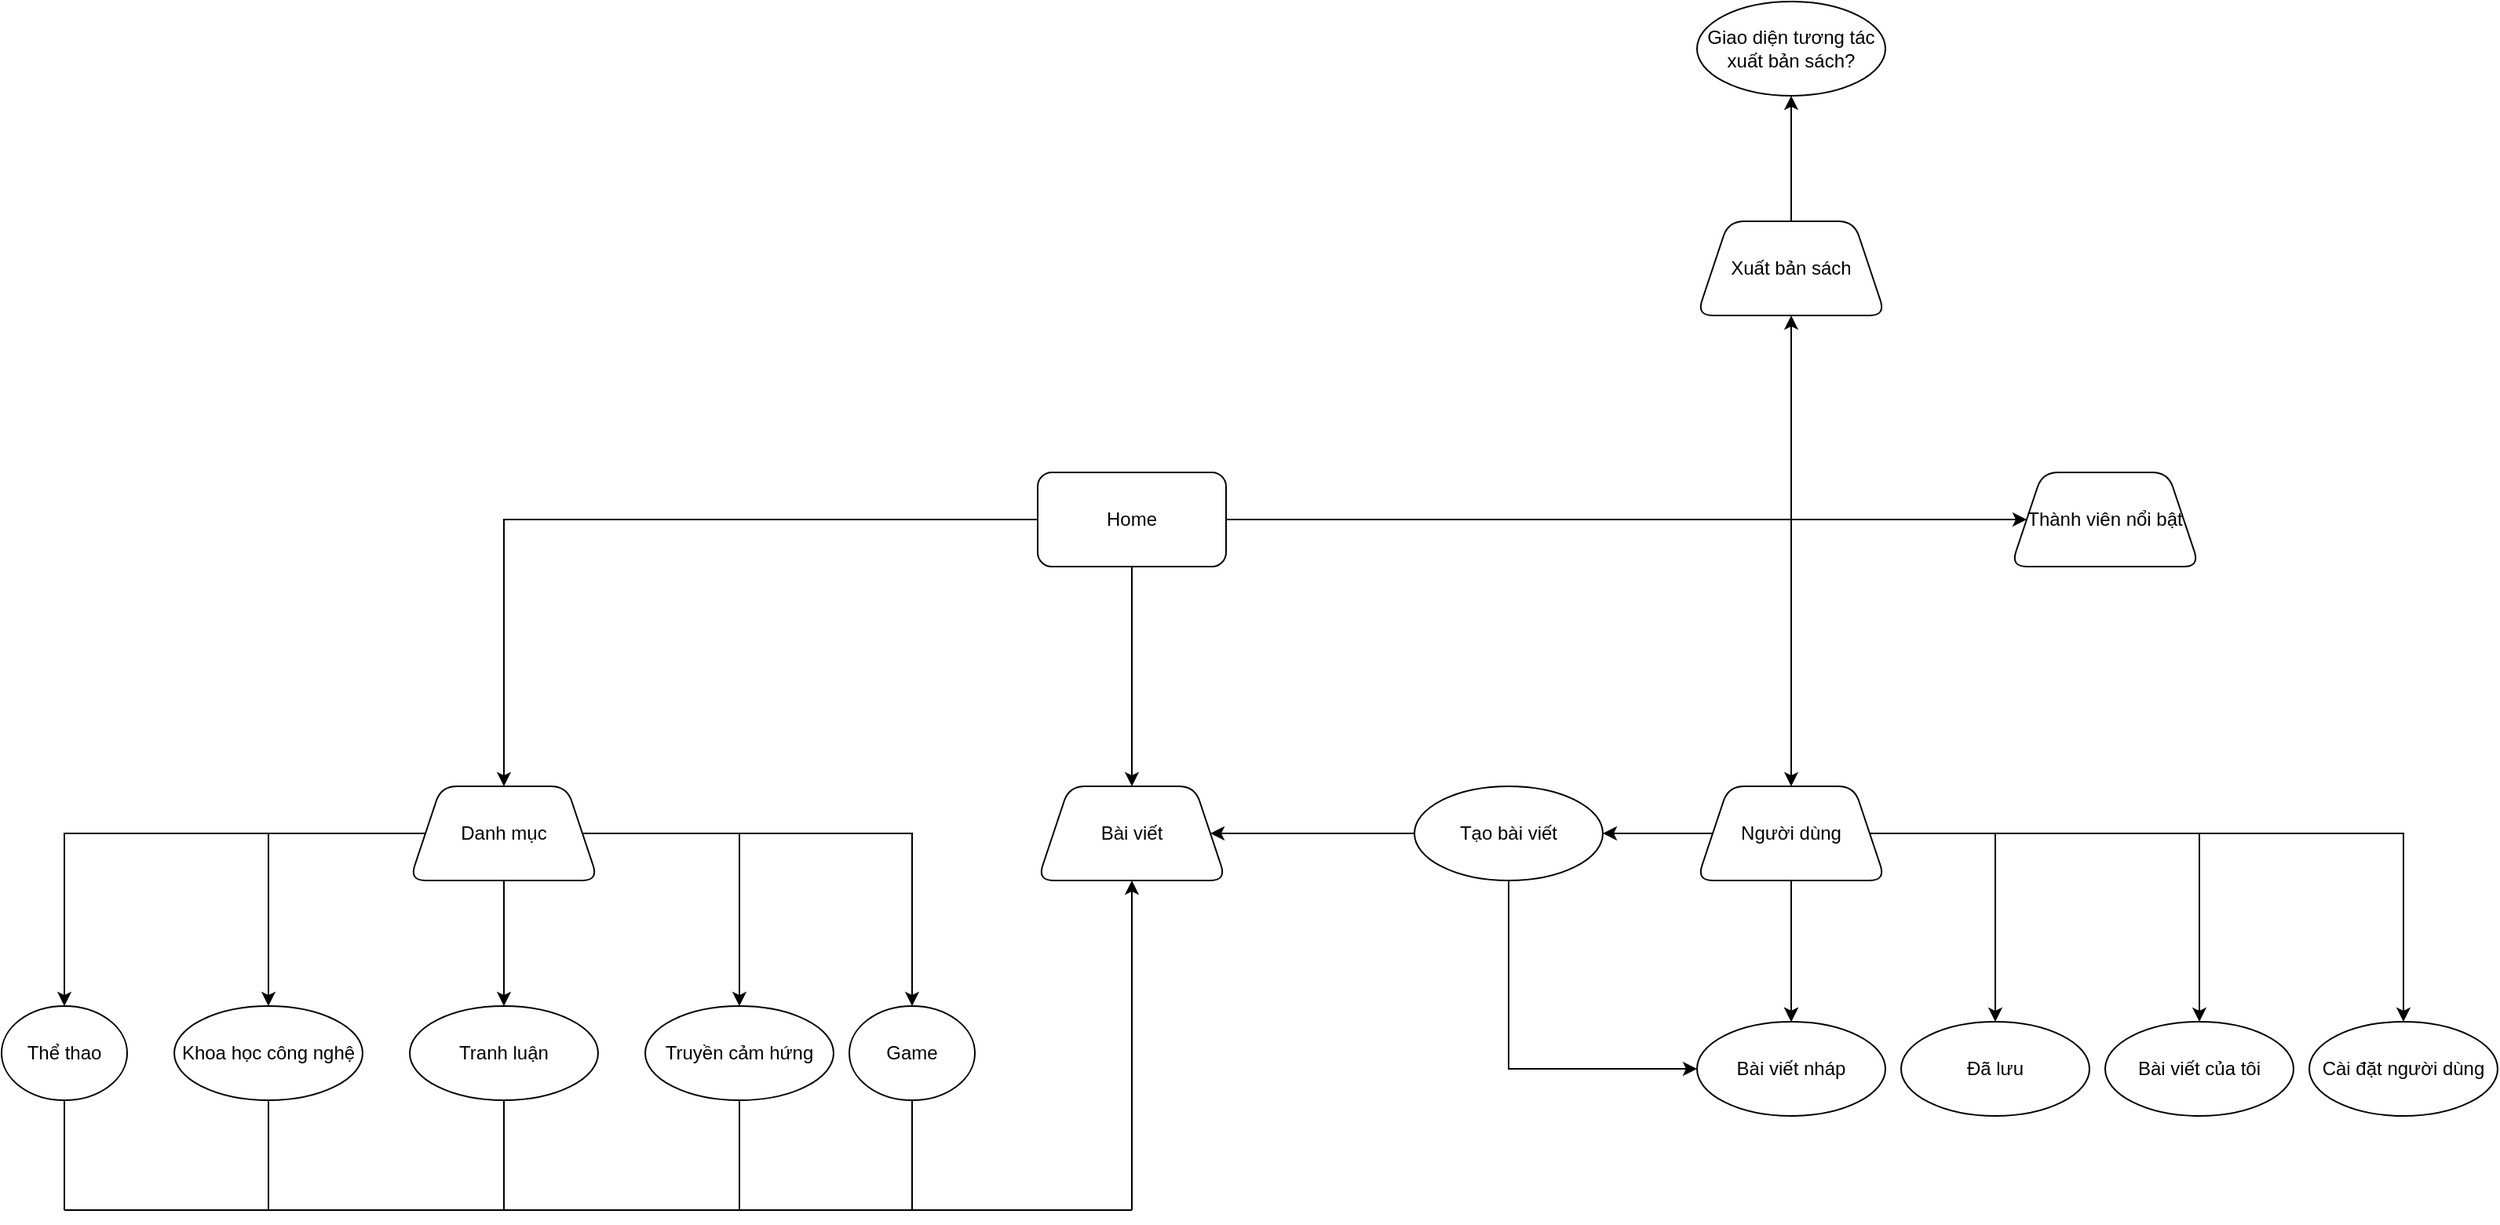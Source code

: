 <mxfile version="20.3.0" type="github">
  <diagram id="JnsLUQ7ZktXSqWJvgSKb" name="Page-1">
    <mxGraphModel dx="1409" dy="1763" grid="1" gridSize="10" guides="1" tooltips="1" connect="1" arrows="1" fold="1" page="1" pageScale="1" pageWidth="850" pageHeight="1100" background="none" math="0" shadow="0">
      <root>
        <mxCell id="0" />
        <mxCell id="1" parent="0" />
        <mxCell id="WjUBRMUbD-7mM8TeqNFB-3" value="" style="edgeStyle=orthogonalEdgeStyle;rounded=0;orthogonalLoop=1;jettySize=auto;html=1;" edge="1" parent="1" source="WjUBRMUbD-7mM8TeqNFB-1" target="WjUBRMUbD-7mM8TeqNFB-2">
          <mxGeometry relative="1" as="geometry" />
        </mxCell>
        <mxCell id="WjUBRMUbD-7mM8TeqNFB-8" value="" style="edgeStyle=orthogonalEdgeStyle;rounded=0;orthogonalLoop=1;jettySize=auto;html=1;" edge="1" parent="1" source="WjUBRMUbD-7mM8TeqNFB-1" target="WjUBRMUbD-7mM8TeqNFB-7">
          <mxGeometry relative="1" as="geometry" />
        </mxCell>
        <mxCell id="WjUBRMUbD-7mM8TeqNFB-10" value="" style="edgeStyle=orthogonalEdgeStyle;rounded=0;orthogonalLoop=1;jettySize=auto;html=1;" edge="1" parent="1" source="WjUBRMUbD-7mM8TeqNFB-1" target="WjUBRMUbD-7mM8TeqNFB-9">
          <mxGeometry relative="1" as="geometry" />
        </mxCell>
        <mxCell id="WjUBRMUbD-7mM8TeqNFB-55" value="" style="edgeStyle=orthogonalEdgeStyle;rounded=0;orthogonalLoop=1;jettySize=auto;html=1;fontSize=17;" edge="1" parent="1" source="WjUBRMUbD-7mM8TeqNFB-1" target="WjUBRMUbD-7mM8TeqNFB-54">
          <mxGeometry relative="1" as="geometry" />
        </mxCell>
        <mxCell id="WjUBRMUbD-7mM8TeqNFB-59" value="" style="edgeStyle=orthogonalEdgeStyle;rounded=0;orthogonalLoop=1;jettySize=auto;html=1;fontSize=17;" edge="1" parent="1" source="WjUBRMUbD-7mM8TeqNFB-1" target="WjUBRMUbD-7mM8TeqNFB-58">
          <mxGeometry relative="1" as="geometry" />
        </mxCell>
        <mxCell id="WjUBRMUbD-7mM8TeqNFB-1" value="Home" style="rounded=1;whiteSpace=wrap;html=1;" vertex="1" parent="1">
          <mxGeometry x="320" y="-30" width="120" height="60" as="geometry" />
        </mxCell>
        <mxCell id="WjUBRMUbD-7mM8TeqNFB-12" value="" style="edgeStyle=orthogonalEdgeStyle;rounded=0;orthogonalLoop=1;jettySize=auto;html=1;" edge="1" parent="1" source="WjUBRMUbD-7mM8TeqNFB-2" target="WjUBRMUbD-7mM8TeqNFB-11">
          <mxGeometry relative="1" as="geometry" />
        </mxCell>
        <mxCell id="WjUBRMUbD-7mM8TeqNFB-17" value="" style="edgeStyle=orthogonalEdgeStyle;rounded=0;orthogonalLoop=1;jettySize=auto;html=1;" edge="1" parent="1" source="WjUBRMUbD-7mM8TeqNFB-2" target="WjUBRMUbD-7mM8TeqNFB-16">
          <mxGeometry relative="1" as="geometry" />
        </mxCell>
        <mxCell id="WjUBRMUbD-7mM8TeqNFB-19" value="" style="edgeStyle=orthogonalEdgeStyle;rounded=0;orthogonalLoop=1;jettySize=auto;html=1;" edge="1" parent="1" source="WjUBRMUbD-7mM8TeqNFB-2" target="WjUBRMUbD-7mM8TeqNFB-18">
          <mxGeometry relative="1" as="geometry" />
        </mxCell>
        <mxCell id="WjUBRMUbD-7mM8TeqNFB-2" value="Danh mục" style="shape=trapezoid;perimeter=trapezoidPerimeter;whiteSpace=wrap;html=1;fixedSize=1;rounded=1;" vertex="1" parent="1">
          <mxGeometry x="-80" y="170" width="120" height="60" as="geometry" />
        </mxCell>
        <mxCell id="WjUBRMUbD-7mM8TeqNFB-42" value="" style="edgeStyle=orthogonalEdgeStyle;rounded=0;orthogonalLoop=1;jettySize=auto;html=1;fontSize=17;" edge="1" parent="1" source="WjUBRMUbD-7mM8TeqNFB-7" target="WjUBRMUbD-7mM8TeqNFB-41">
          <mxGeometry relative="1" as="geometry" />
        </mxCell>
        <mxCell id="WjUBRMUbD-7mM8TeqNFB-44" value="" style="edgeStyle=orthogonalEdgeStyle;rounded=0;orthogonalLoop=1;jettySize=auto;html=1;fontSize=17;" edge="1" parent="1" source="WjUBRMUbD-7mM8TeqNFB-7" target="WjUBRMUbD-7mM8TeqNFB-43">
          <mxGeometry relative="1" as="geometry" />
        </mxCell>
        <mxCell id="WjUBRMUbD-7mM8TeqNFB-46" value="" style="edgeStyle=orthogonalEdgeStyle;rounded=0;orthogonalLoop=1;jettySize=auto;html=1;fontSize=17;" edge="1" parent="1" source="WjUBRMUbD-7mM8TeqNFB-7" target="WjUBRMUbD-7mM8TeqNFB-45">
          <mxGeometry relative="1" as="geometry" />
        </mxCell>
        <mxCell id="WjUBRMUbD-7mM8TeqNFB-47" value="" style="edgeStyle=orthogonalEdgeStyle;rounded=0;orthogonalLoop=1;jettySize=auto;html=1;fontSize=17;" edge="1" parent="1" source="WjUBRMUbD-7mM8TeqNFB-7" target="WjUBRMUbD-7mM8TeqNFB-43">
          <mxGeometry relative="1" as="geometry" />
        </mxCell>
        <mxCell id="WjUBRMUbD-7mM8TeqNFB-49" value="" style="edgeStyle=orthogonalEdgeStyle;rounded=0;orthogonalLoop=1;jettySize=auto;html=1;fontSize=17;" edge="1" parent="1" source="WjUBRMUbD-7mM8TeqNFB-7" target="WjUBRMUbD-7mM8TeqNFB-48">
          <mxGeometry relative="1" as="geometry" />
        </mxCell>
        <mxCell id="WjUBRMUbD-7mM8TeqNFB-53" value="" style="edgeStyle=orthogonalEdgeStyle;rounded=0;orthogonalLoop=1;jettySize=auto;html=1;fontSize=17;" edge="1" parent="1" source="WjUBRMUbD-7mM8TeqNFB-7" target="WjUBRMUbD-7mM8TeqNFB-52">
          <mxGeometry relative="1" as="geometry" />
        </mxCell>
        <mxCell id="WjUBRMUbD-7mM8TeqNFB-7" value="Người dùng" style="shape=trapezoid;perimeter=trapezoidPerimeter;whiteSpace=wrap;html=1;fixedSize=1;rounded=1;" vertex="1" parent="1">
          <mxGeometry x="740" y="170" width="120" height="60" as="geometry" />
        </mxCell>
        <mxCell id="WjUBRMUbD-7mM8TeqNFB-9" value="Bài viết" style="shape=trapezoid;perimeter=trapezoidPerimeter;whiteSpace=wrap;html=1;fixedSize=1;rounded=1;" vertex="1" parent="1">
          <mxGeometry x="320" y="170" width="120" height="60" as="geometry" />
        </mxCell>
        <mxCell id="WjUBRMUbD-7mM8TeqNFB-11" value="Tranh luận" style="ellipse;whiteSpace=wrap;html=1;rounded=1;" vertex="1" parent="1">
          <mxGeometry x="-80" y="310" width="120" height="60" as="geometry" />
        </mxCell>
        <mxCell id="WjUBRMUbD-7mM8TeqNFB-16" value="Truyền cảm hứng" style="ellipse;whiteSpace=wrap;html=1;rounded=1;" vertex="1" parent="1">
          <mxGeometry x="70" y="310" width="120" height="60" as="geometry" />
        </mxCell>
        <mxCell id="WjUBRMUbD-7mM8TeqNFB-18" value="Khoa học công nghệ" style="ellipse;whiteSpace=wrap;html=1;rounded=1;" vertex="1" parent="1">
          <mxGeometry x="-230" y="310" width="120" height="60" as="geometry" />
        </mxCell>
        <mxCell id="WjUBRMUbD-7mM8TeqNFB-20" value="" style="endArrow=classic;html=1;rounded=0;exitX=0;exitY=0.5;exitDx=0;exitDy=0;entryX=0.5;entryY=0;entryDx=0;entryDy=0;" edge="1" parent="1" source="WjUBRMUbD-7mM8TeqNFB-2" target="WjUBRMUbD-7mM8TeqNFB-21">
          <mxGeometry width="50" height="50" relative="1" as="geometry">
            <mxPoint x="-140" y="370" as="sourcePoint" />
            <mxPoint x="-300" y="310" as="targetPoint" />
            <Array as="points">
              <mxPoint x="-300" y="200" />
            </Array>
          </mxGeometry>
        </mxCell>
        <mxCell id="WjUBRMUbD-7mM8TeqNFB-21" value="Thể thao" style="ellipse;whiteSpace=wrap;html=1;" vertex="1" parent="1">
          <mxGeometry x="-340" y="310" width="80" height="60" as="geometry" />
        </mxCell>
        <mxCell id="WjUBRMUbD-7mM8TeqNFB-22" value="" style="endArrow=classic;html=1;rounded=0;exitX=1;exitY=0.5;exitDx=0;exitDy=0;" edge="1" parent="1" source="WjUBRMUbD-7mM8TeqNFB-2" target="WjUBRMUbD-7mM8TeqNFB-23">
          <mxGeometry width="50" height="50" relative="1" as="geometry">
            <mxPoint x="220" y="400" as="sourcePoint" />
            <mxPoint x="240" y="340" as="targetPoint" />
            <Array as="points">
              <mxPoint x="240" y="200" />
            </Array>
          </mxGeometry>
        </mxCell>
        <mxCell id="WjUBRMUbD-7mM8TeqNFB-23" value="Game" style="ellipse;whiteSpace=wrap;html=1;" vertex="1" parent="1">
          <mxGeometry x="200" y="310" width="80" height="60" as="geometry" />
        </mxCell>
        <mxCell id="WjUBRMUbD-7mM8TeqNFB-30" value="" style="endArrow=none;html=1;rounded=0;entryX=0.5;entryY=1;entryDx=0;entryDy=0;" edge="1" parent="1" target="WjUBRMUbD-7mM8TeqNFB-21">
          <mxGeometry width="50" height="50" relative="1" as="geometry">
            <mxPoint x="-300" y="440" as="sourcePoint" />
            <mxPoint x="-310" y="380" as="targetPoint" />
          </mxGeometry>
        </mxCell>
        <mxCell id="WjUBRMUbD-7mM8TeqNFB-31" value="" style="endArrow=none;html=1;rounded=0;entryX=0.5;entryY=1;entryDx=0;entryDy=0;" edge="1" parent="1" target="WjUBRMUbD-7mM8TeqNFB-16">
          <mxGeometry width="50" height="50" relative="1" as="geometry">
            <mxPoint x="130" y="440" as="sourcePoint" />
            <mxPoint x="129.5" y="390" as="targetPoint" />
          </mxGeometry>
        </mxCell>
        <mxCell id="WjUBRMUbD-7mM8TeqNFB-32" value="" style="endArrow=none;html=1;rounded=0;entryX=0.5;entryY=1;entryDx=0;entryDy=0;" edge="1" parent="1" target="WjUBRMUbD-7mM8TeqNFB-11">
          <mxGeometry width="50" height="50" relative="1" as="geometry">
            <mxPoint x="-20" y="440" as="sourcePoint" />
            <mxPoint x="-9.5" y="400" as="targetPoint" />
          </mxGeometry>
        </mxCell>
        <mxCell id="WjUBRMUbD-7mM8TeqNFB-33" value="" style="endArrow=none;html=1;rounded=0;entryX=0.5;entryY=1;entryDx=0;entryDy=0;" edge="1" parent="1" target="WjUBRMUbD-7mM8TeqNFB-23">
          <mxGeometry width="50" height="50" relative="1" as="geometry">
            <mxPoint x="240" y="440" as="sourcePoint" />
            <mxPoint x="240" y="380" as="targetPoint" />
          </mxGeometry>
        </mxCell>
        <mxCell id="WjUBRMUbD-7mM8TeqNFB-34" value="" style="endArrow=none;html=1;rounded=0;entryX=0.5;entryY=1;entryDx=0;entryDy=0;" edge="1" parent="1" target="WjUBRMUbD-7mM8TeqNFB-18">
          <mxGeometry width="50" height="50" relative="1" as="geometry">
            <mxPoint x="-170" y="440" as="sourcePoint" />
            <mxPoint x="-170.5" y="400" as="targetPoint" />
          </mxGeometry>
        </mxCell>
        <mxCell id="WjUBRMUbD-7mM8TeqNFB-35" value="" style="endArrow=none;html=1;rounded=0;" edge="1" parent="1">
          <mxGeometry width="50" height="50" relative="1" as="geometry">
            <mxPoint x="-300" y="440" as="sourcePoint" />
            <mxPoint x="380" y="440" as="targetPoint" />
          </mxGeometry>
        </mxCell>
        <mxCell id="WjUBRMUbD-7mM8TeqNFB-36" value="" style="endArrow=classic;html=1;rounded=0;entryX=0.5;entryY=1;entryDx=0;entryDy=0;" edge="1" parent="1" target="WjUBRMUbD-7mM8TeqNFB-9">
          <mxGeometry width="50" height="50" relative="1" as="geometry">
            <mxPoint x="380" y="440" as="sourcePoint" />
            <mxPoint x="310" y="360" as="targetPoint" />
          </mxGeometry>
        </mxCell>
        <mxCell id="WjUBRMUbD-7mM8TeqNFB-41" value="Bài viết của tôi" style="ellipse;whiteSpace=wrap;html=1;rounded=1;" vertex="1" parent="1">
          <mxGeometry x="1000" y="320" width="120" height="60" as="geometry" />
        </mxCell>
        <mxCell id="WjUBRMUbD-7mM8TeqNFB-43" value="Bài viết nháp" style="ellipse;whiteSpace=wrap;html=1;rounded=1;" vertex="1" parent="1">
          <mxGeometry x="740" y="320" width="120" height="60" as="geometry" />
        </mxCell>
        <mxCell id="WjUBRMUbD-7mM8TeqNFB-45" value="Đã lưu" style="ellipse;whiteSpace=wrap;html=1;rounded=1;" vertex="1" parent="1">
          <mxGeometry x="870" y="320" width="120" height="60" as="geometry" />
        </mxCell>
        <mxCell id="WjUBRMUbD-7mM8TeqNFB-48" value="Tạo bài viết" style="ellipse;whiteSpace=wrap;html=1;rounded=1;" vertex="1" parent="1">
          <mxGeometry x="560" y="170" width="120" height="60" as="geometry" />
        </mxCell>
        <mxCell id="WjUBRMUbD-7mM8TeqNFB-50" value="" style="endArrow=classic;html=1;rounded=0;fontSize=17;exitX=0.5;exitY=1;exitDx=0;exitDy=0;entryX=0;entryY=0.5;entryDx=0;entryDy=0;" edge="1" parent="1" source="WjUBRMUbD-7mM8TeqNFB-48" target="WjUBRMUbD-7mM8TeqNFB-43">
          <mxGeometry width="50" height="50" relative="1" as="geometry">
            <mxPoint x="810" y="410" as="sourcePoint" />
            <mxPoint x="860" y="360" as="targetPoint" />
            <Array as="points">
              <mxPoint x="620" y="350" />
            </Array>
          </mxGeometry>
        </mxCell>
        <mxCell id="WjUBRMUbD-7mM8TeqNFB-51" value="" style="endArrow=classic;html=1;rounded=0;fontSize=17;exitX=0;exitY=0.5;exitDx=0;exitDy=0;" edge="1" parent="1" source="WjUBRMUbD-7mM8TeqNFB-48" target="WjUBRMUbD-7mM8TeqNFB-9">
          <mxGeometry width="50" height="50" relative="1" as="geometry">
            <mxPoint x="810" y="410" as="sourcePoint" />
            <mxPoint x="860" y="360" as="targetPoint" />
          </mxGeometry>
        </mxCell>
        <mxCell id="WjUBRMUbD-7mM8TeqNFB-52" value="Cài đặt người dùng" style="ellipse;whiteSpace=wrap;html=1;rounded=1;" vertex="1" parent="1">
          <mxGeometry x="1130" y="320" width="120" height="60" as="geometry" />
        </mxCell>
        <mxCell id="WjUBRMUbD-7mM8TeqNFB-57" value="" style="edgeStyle=orthogonalEdgeStyle;rounded=0;orthogonalLoop=1;jettySize=auto;html=1;fontSize=17;" edge="1" parent="1" source="WjUBRMUbD-7mM8TeqNFB-54" target="WjUBRMUbD-7mM8TeqNFB-56">
          <mxGeometry relative="1" as="geometry" />
        </mxCell>
        <mxCell id="WjUBRMUbD-7mM8TeqNFB-54" value="Xuất bản sách" style="shape=trapezoid;perimeter=trapezoidPerimeter;whiteSpace=wrap;html=1;fixedSize=1;rounded=1;" vertex="1" parent="1">
          <mxGeometry x="740" y="-190" width="120" height="60" as="geometry" />
        </mxCell>
        <mxCell id="WjUBRMUbD-7mM8TeqNFB-56" value="Giao diện tương tác xuất bản sách?" style="ellipse;whiteSpace=wrap;html=1;rounded=1;" vertex="1" parent="1">
          <mxGeometry x="740" y="-330" width="120" height="60" as="geometry" />
        </mxCell>
        <mxCell id="WjUBRMUbD-7mM8TeqNFB-58" value="Thành viên nổi bật" style="shape=trapezoid;perimeter=trapezoidPerimeter;whiteSpace=wrap;html=1;fixedSize=1;rounded=1;" vertex="1" parent="1">
          <mxGeometry x="940" y="-30" width="120" height="60" as="geometry" />
        </mxCell>
      </root>
    </mxGraphModel>
  </diagram>
</mxfile>
